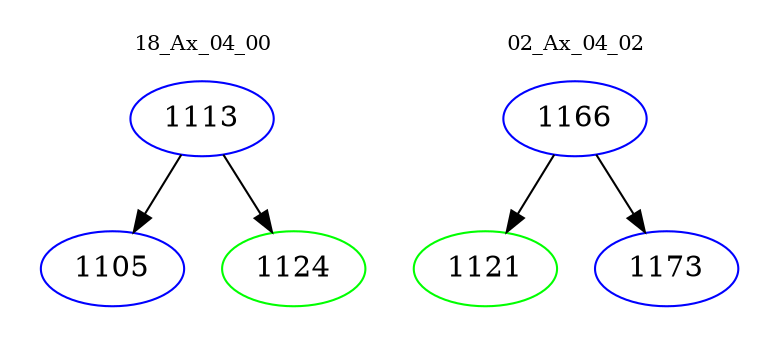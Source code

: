 digraph{
subgraph cluster_0 {
color = white
label = "18_Ax_04_00";
fontsize=10;
T0_1113 [label="1113", color="blue"]
T0_1113 -> T0_1105 [color="black"]
T0_1105 [label="1105", color="blue"]
T0_1113 -> T0_1124 [color="black"]
T0_1124 [label="1124", color="green"]
}
subgraph cluster_1 {
color = white
label = "02_Ax_04_02";
fontsize=10;
T1_1166 [label="1166", color="blue"]
T1_1166 -> T1_1121 [color="black"]
T1_1121 [label="1121", color="green"]
T1_1166 -> T1_1173 [color="black"]
T1_1173 [label="1173", color="blue"]
}
}
